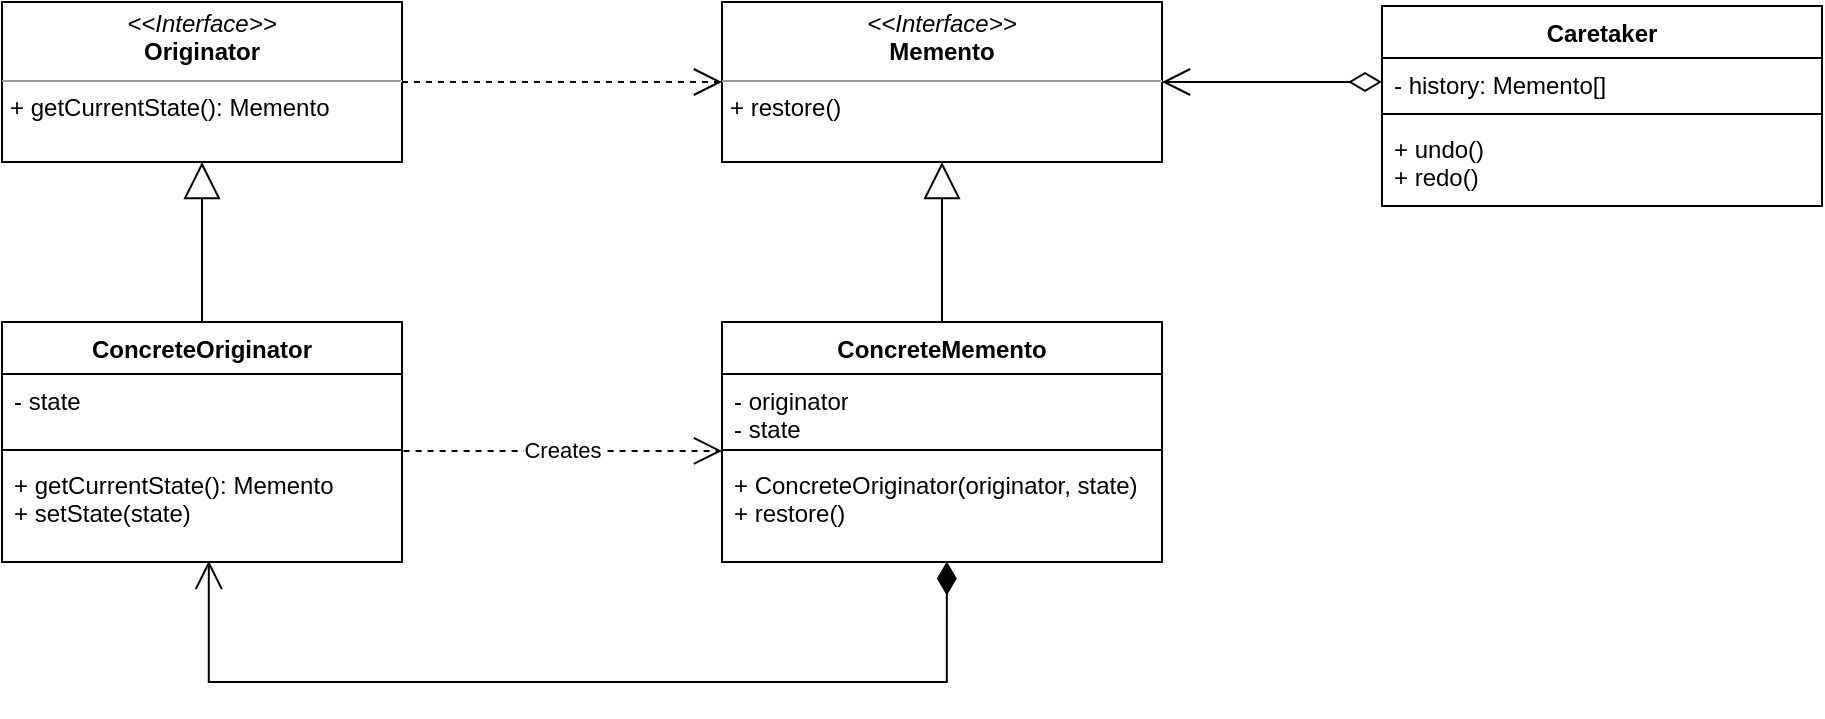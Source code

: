 <mxfile version="21.1.2" type="device">
  <diagram id="C5RBs43oDa-KdzZeNtuy" name="Page-1">
    <mxGraphModel dx="1195" dy="703" grid="1" gridSize="10" guides="1" tooltips="1" connect="1" arrows="1" fold="1" page="1" pageScale="1" pageWidth="827" pageHeight="1169" math="0" shadow="0">
      <root>
        <mxCell id="WIyWlLk6GJQsqaUBKTNV-0" />
        <mxCell id="WIyWlLk6GJQsqaUBKTNV-1" parent="WIyWlLk6GJQsqaUBKTNV-0" />
        <mxCell id="BTWRjc-9F8npYk3HDb5b-1" value="&lt;p style=&quot;margin:0px;margin-top:4px;text-align:center;&quot;&gt;&lt;i&gt;&amp;lt;&amp;lt;Interface&amp;gt;&amp;gt;&lt;/i&gt;&lt;br&gt;&lt;b&gt;Originator&lt;/b&gt;&lt;/p&gt;&lt;hr size=&quot;1&quot;&gt;&lt;p style=&quot;margin:0px;margin-left:4px;&quot;&gt;+ getCurrentState(): Memento&lt;/p&gt;" style="verticalAlign=top;align=left;overflow=fill;fontSize=12;fontFamily=Helvetica;html=1;whiteSpace=wrap;" vertex="1" parent="WIyWlLk6GJQsqaUBKTNV-1">
          <mxGeometry x="80" y="80" width="200" height="80" as="geometry" />
        </mxCell>
        <mxCell id="BTWRjc-9F8npYk3HDb5b-2" value="ConcreteOriginator" style="swimlane;fontStyle=1;align=center;verticalAlign=top;childLayout=stackLayout;horizontal=1;startSize=26;horizontalStack=0;resizeParent=1;resizeParentMax=0;resizeLast=0;collapsible=1;marginBottom=0;whiteSpace=wrap;html=1;" vertex="1" parent="WIyWlLk6GJQsqaUBKTNV-1">
          <mxGeometry x="80" y="240" width="200" height="120" as="geometry" />
        </mxCell>
        <mxCell id="BTWRjc-9F8npYk3HDb5b-3" value="- state" style="text;strokeColor=none;fillColor=none;align=left;verticalAlign=top;spacingLeft=4;spacingRight=4;overflow=hidden;rotatable=0;points=[[0,0.5],[1,0.5]];portConstraint=eastwest;whiteSpace=wrap;html=1;" vertex="1" parent="BTWRjc-9F8npYk3HDb5b-2">
          <mxGeometry y="26" width="200" height="34" as="geometry" />
        </mxCell>
        <mxCell id="BTWRjc-9F8npYk3HDb5b-4" value="" style="line;strokeWidth=1;fillColor=none;align=left;verticalAlign=middle;spacingTop=-1;spacingLeft=3;spacingRight=3;rotatable=0;labelPosition=right;points=[];portConstraint=eastwest;strokeColor=inherit;" vertex="1" parent="BTWRjc-9F8npYk3HDb5b-2">
          <mxGeometry y="60" width="200" height="8" as="geometry" />
        </mxCell>
        <mxCell id="BTWRjc-9F8npYk3HDb5b-5" value="+ getCurrentState(): Memento&lt;br&gt;+ setState(state)" style="text;strokeColor=none;fillColor=none;align=left;verticalAlign=top;spacingLeft=4;spacingRight=4;overflow=hidden;rotatable=0;points=[[0,0.5],[1,0.5]];portConstraint=eastwest;whiteSpace=wrap;html=1;" vertex="1" parent="BTWRjc-9F8npYk3HDb5b-2">
          <mxGeometry y="68" width="200" height="52" as="geometry" />
        </mxCell>
        <mxCell id="BTWRjc-9F8npYk3HDb5b-6" value="" style="endArrow=block;endSize=16;endFill=0;html=1;rounded=0;exitX=0.5;exitY=0;exitDx=0;exitDy=0;entryX=0.5;entryY=1;entryDx=0;entryDy=0;" edge="1" parent="WIyWlLk6GJQsqaUBKTNV-1" source="BTWRjc-9F8npYk3HDb5b-2" target="BTWRjc-9F8npYk3HDb5b-1">
          <mxGeometry width="160" relative="1" as="geometry">
            <mxPoint x="350" y="340" as="sourcePoint" />
            <mxPoint x="510" y="340" as="targetPoint" />
          </mxGeometry>
        </mxCell>
        <mxCell id="BTWRjc-9F8npYk3HDb5b-7" value="&lt;p style=&quot;margin:0px;margin-top:4px;text-align:center;&quot;&gt;&lt;i&gt;&amp;lt;&amp;lt;Interface&amp;gt;&amp;gt;&lt;/i&gt;&lt;br&gt;&lt;b&gt;Memento&lt;/b&gt;&lt;/p&gt;&lt;hr size=&quot;1&quot;&gt;&lt;p style=&quot;margin:0px;margin-left:4px;&quot;&gt;+ restore()&lt;/p&gt;" style="verticalAlign=top;align=left;overflow=fill;fontSize=12;fontFamily=Helvetica;html=1;whiteSpace=wrap;" vertex="1" parent="WIyWlLk6GJQsqaUBKTNV-1">
          <mxGeometry x="440" y="80" width="220" height="80" as="geometry" />
        </mxCell>
        <mxCell id="BTWRjc-9F8npYk3HDb5b-8" value="Concrete&lt;b style=&quot;border-color: var(--border-color);&quot;&gt;Memento&lt;/b&gt;" style="swimlane;fontStyle=1;align=center;verticalAlign=top;childLayout=stackLayout;horizontal=1;startSize=26;horizontalStack=0;resizeParent=1;resizeParentMax=0;resizeLast=0;collapsible=1;marginBottom=0;whiteSpace=wrap;html=1;" vertex="1" parent="WIyWlLk6GJQsqaUBKTNV-1">
          <mxGeometry x="440" y="240" width="220" height="120" as="geometry" />
        </mxCell>
        <mxCell id="BTWRjc-9F8npYk3HDb5b-9" value="- originator&lt;br&gt;- state" style="text;strokeColor=none;fillColor=none;align=left;verticalAlign=top;spacingLeft=4;spacingRight=4;overflow=hidden;rotatable=0;points=[[0,0.5],[1,0.5]];portConstraint=eastwest;whiteSpace=wrap;html=1;" vertex="1" parent="BTWRjc-9F8npYk3HDb5b-8">
          <mxGeometry y="26" width="220" height="34" as="geometry" />
        </mxCell>
        <mxCell id="BTWRjc-9F8npYk3HDb5b-10" value="" style="line;strokeWidth=1;fillColor=none;align=left;verticalAlign=middle;spacingTop=-1;spacingLeft=3;spacingRight=3;rotatable=0;labelPosition=right;points=[];portConstraint=eastwest;strokeColor=inherit;" vertex="1" parent="BTWRjc-9F8npYk3HDb5b-8">
          <mxGeometry y="60" width="220" height="8" as="geometry" />
        </mxCell>
        <mxCell id="BTWRjc-9F8npYk3HDb5b-11" value="+&amp;nbsp;ConcreteOriginator(originator, state)&lt;br&gt;+ restore()&lt;br&gt;" style="text;strokeColor=none;fillColor=none;align=left;verticalAlign=top;spacingLeft=4;spacingRight=4;overflow=hidden;rotatable=0;points=[[0,0.5],[1,0.5]];portConstraint=eastwest;whiteSpace=wrap;html=1;" vertex="1" parent="BTWRjc-9F8npYk3HDb5b-8">
          <mxGeometry y="68" width="220" height="52" as="geometry" />
        </mxCell>
        <mxCell id="BTWRjc-9F8npYk3HDb5b-12" value="" style="endArrow=block;endSize=16;endFill=0;html=1;rounded=0;exitX=0.5;exitY=0;exitDx=0;exitDy=0;entryX=0.5;entryY=1;entryDx=0;entryDy=0;" edge="1" parent="WIyWlLk6GJQsqaUBKTNV-1" source="BTWRjc-9F8npYk3HDb5b-8" target="BTWRjc-9F8npYk3HDb5b-7">
          <mxGeometry width="160" relative="1" as="geometry">
            <mxPoint x="230" y="250" as="sourcePoint" />
            <mxPoint x="230" y="170" as="targetPoint" />
          </mxGeometry>
        </mxCell>
        <mxCell id="BTWRjc-9F8npYk3HDb5b-13" value="Caretaker" style="swimlane;fontStyle=1;align=center;verticalAlign=top;childLayout=stackLayout;horizontal=1;startSize=26;horizontalStack=0;resizeParent=1;resizeParentMax=0;resizeLast=0;collapsible=1;marginBottom=0;whiteSpace=wrap;html=1;" vertex="1" parent="WIyWlLk6GJQsqaUBKTNV-1">
          <mxGeometry x="770" y="82" width="220" height="100" as="geometry" />
        </mxCell>
        <mxCell id="BTWRjc-9F8npYk3HDb5b-14" value="- history: Memento[]" style="text;strokeColor=none;fillColor=none;align=left;verticalAlign=top;spacingLeft=4;spacingRight=4;overflow=hidden;rotatable=0;points=[[0,0.5],[1,0.5]];portConstraint=eastwest;whiteSpace=wrap;html=1;" vertex="1" parent="BTWRjc-9F8npYk3HDb5b-13">
          <mxGeometry y="26" width="220" height="24" as="geometry" />
        </mxCell>
        <mxCell id="BTWRjc-9F8npYk3HDb5b-15" value="" style="line;strokeWidth=1;fillColor=none;align=left;verticalAlign=middle;spacingTop=-1;spacingLeft=3;spacingRight=3;rotatable=0;labelPosition=right;points=[];portConstraint=eastwest;strokeColor=inherit;" vertex="1" parent="BTWRjc-9F8npYk3HDb5b-13">
          <mxGeometry y="50" width="220" height="8" as="geometry" />
        </mxCell>
        <mxCell id="BTWRjc-9F8npYk3HDb5b-16" value="+&amp;nbsp;undo()&lt;br&gt;+ redo()" style="text;strokeColor=none;fillColor=none;align=left;verticalAlign=top;spacingLeft=4;spacingRight=4;overflow=hidden;rotatable=0;points=[[0,0.5],[1,0.5]];portConstraint=eastwest;whiteSpace=wrap;html=1;" vertex="1" parent="BTWRjc-9F8npYk3HDb5b-13">
          <mxGeometry y="58" width="220" height="42" as="geometry" />
        </mxCell>
        <mxCell id="BTWRjc-9F8npYk3HDb5b-17" value="" style="endArrow=open;html=1;endSize=12;startArrow=diamondThin;startSize=14;startFill=0;edgeStyle=orthogonalEdgeStyle;align=left;verticalAlign=bottom;rounded=0;exitX=0;exitY=0.5;exitDx=0;exitDy=0;entryX=1;entryY=0.5;entryDx=0;entryDy=0;" edge="1" parent="WIyWlLk6GJQsqaUBKTNV-1" source="BTWRjc-9F8npYk3HDb5b-14" target="BTWRjc-9F8npYk3HDb5b-7">
          <mxGeometry x="-1" y="3" relative="1" as="geometry">
            <mxPoint x="740" y="290" as="sourcePoint" />
            <mxPoint x="900" y="290" as="targetPoint" />
          </mxGeometry>
        </mxCell>
        <mxCell id="BTWRjc-9F8npYk3HDb5b-18" value="" style="endArrow=open;html=1;endSize=12;startArrow=diamondThin;startSize=14;startFill=1;edgeStyle=orthogonalEdgeStyle;align=left;verticalAlign=bottom;rounded=0;exitX=0.511;exitY=0.995;exitDx=0;exitDy=0;entryX=0.517;entryY=0.988;entryDx=0;entryDy=0;entryPerimeter=0;exitPerimeter=0;" edge="1" parent="WIyWlLk6GJQsqaUBKTNV-1" source="BTWRjc-9F8npYk3HDb5b-11" target="BTWRjc-9F8npYk3HDb5b-5">
          <mxGeometry x="-0.875" y="10" relative="1" as="geometry">
            <mxPoint x="480" y="400" as="sourcePoint" />
            <mxPoint x="570" y="480" as="targetPoint" />
            <Array as="points">
              <mxPoint x="552" y="420" />
              <mxPoint x="183" y="420" />
            </Array>
            <mxPoint as="offset" />
          </mxGeometry>
        </mxCell>
        <mxCell id="BTWRjc-9F8npYk3HDb5b-19" value="Creates" style="endArrow=open;endSize=12;dashed=1;html=1;rounded=0;exitX=1.004;exitY=1.132;exitDx=0;exitDy=0;entryX=0;entryY=-0.068;entryDx=0;entryDy=0;exitPerimeter=0;entryPerimeter=0;" edge="1" parent="WIyWlLk6GJQsqaUBKTNV-1" source="BTWRjc-9F8npYk3HDb5b-3" target="BTWRjc-9F8npYk3HDb5b-11">
          <mxGeometry width="160" relative="1" as="geometry">
            <mxPoint x="290" y="380" as="sourcePoint" />
            <mxPoint x="450" y="380" as="targetPoint" />
            <Array as="points" />
            <mxPoint as="offset" />
          </mxGeometry>
        </mxCell>
        <mxCell id="BTWRjc-9F8npYk3HDb5b-21" value="" style="endArrow=open;endSize=12;dashed=1;html=1;rounded=0;exitX=1;exitY=0.5;exitDx=0;exitDy=0;entryX=0;entryY=0.5;entryDx=0;entryDy=0;" edge="1" parent="WIyWlLk6GJQsqaUBKTNV-1" source="BTWRjc-9F8npYk3HDb5b-1" target="BTWRjc-9F8npYk3HDb5b-7">
          <mxGeometry width="160" relative="1" as="geometry">
            <mxPoint x="380" y="140" as="sourcePoint" />
            <mxPoint x="540" y="140" as="targetPoint" />
          </mxGeometry>
        </mxCell>
      </root>
    </mxGraphModel>
  </diagram>
</mxfile>
